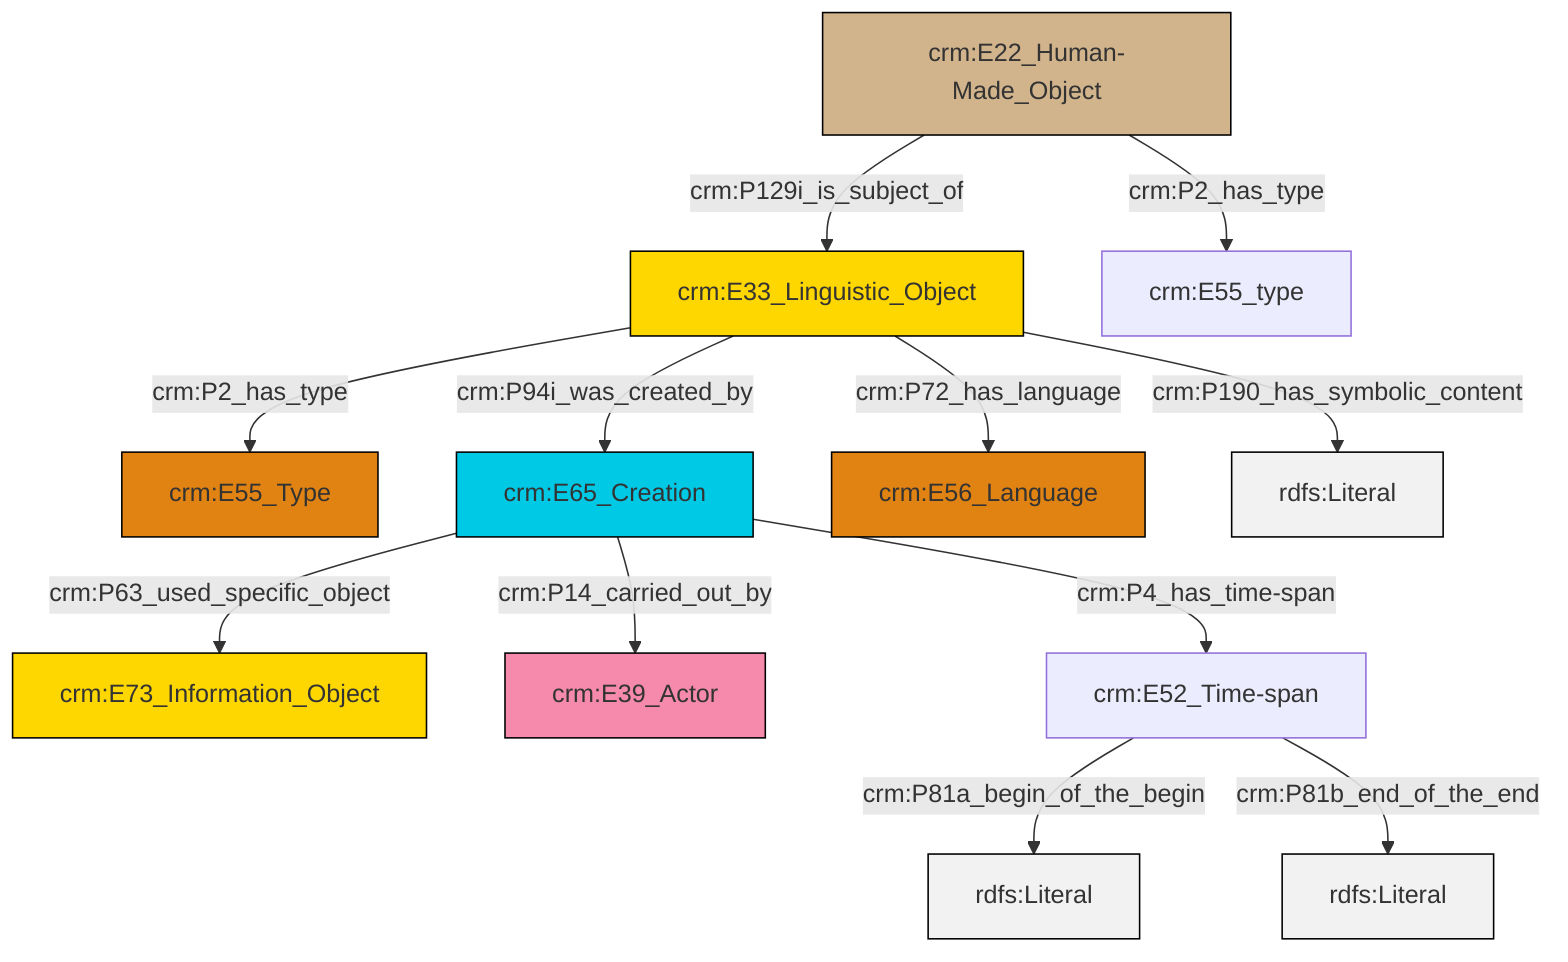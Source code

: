 graph TD
classDef Literal fill:#f2f2f2,stroke:#000000;
classDef CRM_Entity fill:#FFFFFF,stroke:#000000;
classDef Temporal_Entity fill:#00C9E6, stroke:#000000;
classDef Type fill:#E18312, stroke:#000000;
classDef Time-Span fill:#2C9C91, stroke:#000000;
classDef Appellation fill:#FFEB7F, stroke:#000000;
classDef Place fill:#008836, stroke:#000000;
classDef Persistent_Item fill:#B266B2, stroke:#000000;
classDef Conceptual_Object fill:#FFD700, stroke:#000000;
classDef Physical_Thing fill:#D2B48C, stroke:#000000;
classDef Actor fill:#f58aad, stroke:#000000;
classDef PC_Classes fill:#4ce600, stroke:#000000;
classDef Multi fill:#cccccc,stroke:#000000;

10["crm:E52_Time-span"]:::Default -->|crm:P81a_begin_of_the_begin| 11[rdfs:Literal]:::Literal
12["crm:E22_Human-Made_Object"]:::Physical_Thing -->|crm:P129i_is_subject_of| 6["crm:E33_Linguistic_Object"]:::Conceptual_Object
13["crm:E65_Creation"]:::Temporal_Entity -->|crm:P4_has_time-span| 10["crm:E52_Time-span"]:::Default
13["crm:E65_Creation"]:::Temporal_Entity -->|crm:P14_carried_out_by| 4["crm:E39_Actor"]:::Actor
12["crm:E22_Human-Made_Object"]:::Physical_Thing -->|crm:P2_has_type| 8["crm:E55_type"]:::Default
10["crm:E52_Time-span"]:::Default -->|crm:P81b_end_of_the_end| 17[rdfs:Literal]:::Literal
6["crm:E33_Linguistic_Object"]:::Conceptual_Object -->|crm:P2_has_type| 0["crm:E55_Type"]:::Type
6["crm:E33_Linguistic_Object"]:::Conceptual_Object -->|crm:P72_has_language| 15["crm:E56_Language"]:::Type
13["crm:E65_Creation"]:::Temporal_Entity -->|crm:P63_used_specific_object| 2["crm:E73_Information_Object"]:::Conceptual_Object
6["crm:E33_Linguistic_Object"]:::Conceptual_Object -->|crm:P94i_was_created_by| 13["crm:E65_Creation"]:::Temporal_Entity
6["crm:E33_Linguistic_Object"]:::Conceptual_Object -->|crm:P190_has_symbolic_content| 20[rdfs:Literal]:::Literal